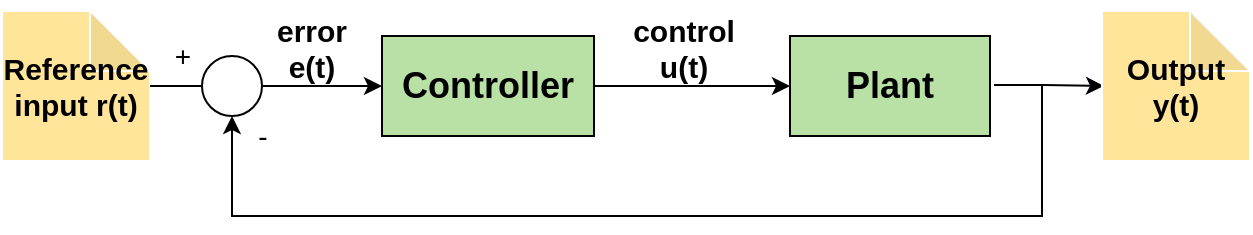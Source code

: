 <mxfile version="24.7.7">
  <diagram id="1n_pBzeDh9LxIQTw4yuW" name="Page-1">
    <mxGraphModel dx="1362" dy="795" grid="1" gridSize="10" guides="1" tooltips="1" connect="1" arrows="1" fold="1" page="1" pageScale="1" pageWidth="850" pageHeight="1100" math="0" shadow="0">
      <root>
        <mxCell id="0" />
        <mxCell id="1" parent="0" />
        <mxCell id="CQxPOnlC6T6cqwi_Hm7u-1" style="edgeStyle=orthogonalEdgeStyle;rounded=0;orthogonalLoop=1;jettySize=auto;html=1;exitX=1;exitY=0.5;exitDx=0;exitDy=0;entryX=0;entryY=0.5;entryDx=0;entryDy=0;" parent="1" source="CQxPOnlC6T6cqwi_Hm7u-2" target="CQxPOnlC6T6cqwi_Hm7u-16" edge="1">
          <mxGeometry relative="1" as="geometry" />
        </mxCell>
        <mxCell id="CQxPOnlC6T6cqwi_Hm7u-2" value="&lt;font style=&quot;font-size: 18px&quot;&gt;&lt;b&gt;Controller&lt;/b&gt;&lt;/font&gt;" style="rounded=0;whiteSpace=wrap;html=1;fillColor=#B9E0A5;" parent="1" vertex="1">
          <mxGeometry x="270" y="390" width="106" height="50" as="geometry" />
        </mxCell>
        <mxCell id="CQxPOnlC6T6cqwi_Hm7u-8" style="edgeStyle=orthogonalEdgeStyle;rounded=0;orthogonalLoop=1;jettySize=auto;html=1;startArrow=none;" parent="1" source="CQxPOnlC6T6cqwi_Hm7u-22" target="CQxPOnlC6T6cqwi_Hm7u-2" edge="1">
          <mxGeometry relative="1" as="geometry" />
        </mxCell>
        <mxCell id="CQxPOnlC6T6cqwi_Hm7u-9" value="&lt;div style=&quot;font-size: 15px;&quot;&gt;&lt;b&gt;&lt;font style=&quot;font-size: 15px;&quot;&gt;Reference&lt;/font&gt;&lt;/b&gt;&lt;/div&gt;&lt;div style=&quot;font-size: 15px;&quot;&gt;&lt;b&gt;&lt;font style=&quot;font-size: 15px;&quot;&gt;&lt;font style=&quot;font-size: 15px;&quot;&gt;input r&lt;/font&gt;&lt;font style=&quot;font-size: 15px;&quot;&gt;(t)&lt;br&gt;&lt;/font&gt;&lt;/font&gt;&lt;/b&gt;&lt;/div&gt;" style="shape=note;whiteSpace=wrap;html=1;backgroundOutline=1;darkOpacity=0.05;fillColor=#FFE599;strokeColor=#FFFFFF;" parent="1" vertex="1">
          <mxGeometry x="80" y="377.5" width="74" height="75" as="geometry" />
        </mxCell>
        <mxCell id="CQxPOnlC6T6cqwi_Hm7u-11" value="&lt;div style=&quot;font-size: 15px;&quot;&gt;&lt;b&gt;&lt;font style=&quot;font-size: 15px;&quot;&gt;control &lt;br&gt;&lt;/font&gt;&lt;/b&gt;&lt;/div&gt;&lt;div style=&quot;font-size: 15px;&quot;&gt;&lt;b&gt;&lt;font style=&quot;font-size: 15px;&quot;&gt;u(t)&lt;/font&gt;&lt;/b&gt;&lt;/div&gt;" style="text;html=1;strokeColor=none;fillColor=none;align=center;verticalAlign=middle;whiteSpace=wrap;rounded=0;" parent="1" vertex="1">
          <mxGeometry x="376" y="372.5" width="90" height="47.5" as="geometry" />
        </mxCell>
        <mxCell id="CQxPOnlC6T6cqwi_Hm7u-16" value="&lt;font style=&quot;font-size: 18px&quot;&gt;&lt;b&gt;Plant&lt;/b&gt;&lt;/font&gt;" style="rounded=0;whiteSpace=wrap;html=1;fillColor=#B9E0A5;" parent="1" vertex="1">
          <mxGeometry x="474" y="390" width="100" height="50" as="geometry" />
        </mxCell>
        <mxCell id="CQxPOnlC6T6cqwi_Hm7u-17" style="edgeStyle=orthogonalEdgeStyle;rounded=0;orthogonalLoop=1;jettySize=auto;html=1;exitX=1;exitY=0.25;exitDx=0;exitDy=0;" parent="1" edge="1">
          <mxGeometry relative="1" as="geometry">
            <mxPoint x="631" y="415" as="targetPoint" />
            <mxPoint x="576" y="414.5" as="sourcePoint" />
            <Array as="points">
              <mxPoint x="601" y="415" />
              <mxPoint x="601" y="415" />
            </Array>
          </mxGeometry>
        </mxCell>
        <mxCell id="CQxPOnlC6T6cqwi_Hm7u-18" value="&lt;div style=&quot;font-size: 15px;&quot;&gt;&lt;b&gt;&lt;font style=&quot;font-size: 15px;&quot;&gt;Output&lt;/font&gt;&lt;/b&gt;&lt;/div&gt;&lt;div style=&quot;font-size: 15px;&quot;&gt;&lt;b&gt;&lt;font style=&quot;font-size: 15px;&quot;&gt;&lt;font style=&quot;font-size: 15px;&quot;&gt;y&lt;/font&gt;&lt;font style=&quot;font-size: 15px;&quot;&gt;(t)&lt;br&gt;&lt;/font&gt;&lt;/font&gt;&lt;/b&gt;&lt;/div&gt;" style="shape=note;whiteSpace=wrap;html=1;backgroundOutline=1;darkOpacity=0.05;fillColor=#FFE599;strokeColor=#FFFFFF;" parent="1" vertex="1">
          <mxGeometry x="630" y="377.5" width="74" height="75" as="geometry" />
        </mxCell>
        <mxCell id="CQxPOnlC6T6cqwi_Hm7u-21" value="" style="edgeStyle=elbowEdgeStyle;elbow=vertical;endArrow=classic;html=1;rounded=0;fontSize=14;" parent="1" target="CQxPOnlC6T6cqwi_Hm7u-22" edge="1">
          <mxGeometry width="50" height="50" relative="1" as="geometry">
            <mxPoint x="600" y="415" as="sourcePoint" />
            <mxPoint x="220" y="430" as="targetPoint" />
            <Array as="points">
              <mxPoint x="380" y="480" />
              <mxPoint x="630" y="500" />
            </Array>
          </mxGeometry>
        </mxCell>
        <mxCell id="CQxPOnlC6T6cqwi_Hm7u-22" value="" style="ellipse;whiteSpace=wrap;html=1;aspect=fixed;fontSize=14;" parent="1" vertex="1">
          <mxGeometry x="180" y="400" width="30" height="30" as="geometry" />
        </mxCell>
        <mxCell id="CQxPOnlC6T6cqwi_Hm7u-23" value="" style="edgeStyle=orthogonalEdgeStyle;rounded=0;orthogonalLoop=1;jettySize=auto;html=1;endArrow=none;" parent="1" source="CQxPOnlC6T6cqwi_Hm7u-9" target="CQxPOnlC6T6cqwi_Hm7u-22" edge="1">
          <mxGeometry relative="1" as="geometry">
            <mxPoint x="184" y="415" as="sourcePoint" />
            <mxPoint x="260" y="415" as="targetPoint" />
          </mxGeometry>
        </mxCell>
        <mxCell id="CQxPOnlC6T6cqwi_Hm7u-25" value="-" style="text;html=1;align=center;verticalAlign=middle;resizable=0;points=[];autosize=1;strokeColor=none;fillColor=none;fontSize=14;" parent="1" vertex="1">
          <mxGeometry x="200" y="430" width="20" height="20" as="geometry" />
        </mxCell>
        <mxCell id="CQxPOnlC6T6cqwi_Hm7u-26" value="+" style="text;html=1;align=center;verticalAlign=middle;resizable=0;points=[];autosize=1;strokeColor=none;fillColor=none;fontSize=14;" parent="1" vertex="1">
          <mxGeometry x="160" y="390" width="20" height="20" as="geometry" />
        </mxCell>
        <mxCell id="A3bv157hwep6GjE0_Uo--1" value="&lt;div style=&quot;font-size: 15px;&quot;&gt;&lt;b&gt;&lt;font style=&quot;font-size: 15px;&quot;&gt;error&lt;/font&gt;&lt;/b&gt;&lt;/div&gt;&lt;div style=&quot;font-size: 15px;&quot;&gt;&lt;b&gt;&lt;font style=&quot;font-size: 15px;&quot;&gt;&lt;font style=&quot;font-size: 15px;&quot;&gt;e(t)&lt;/font&gt;&lt;font style=&quot;font-size: 15px;&quot;&gt;&lt;br&gt;&lt;/font&gt;&lt;/font&gt;&lt;/b&gt;&lt;/div&gt;" style="text;html=1;strokeColor=none;fillColor=none;align=center;verticalAlign=middle;whiteSpace=wrap;rounded=0;" vertex="1" parent="1">
          <mxGeometry x="190" y="372.5" width="90" height="47.5" as="geometry" />
        </mxCell>
      </root>
    </mxGraphModel>
  </diagram>
</mxfile>
